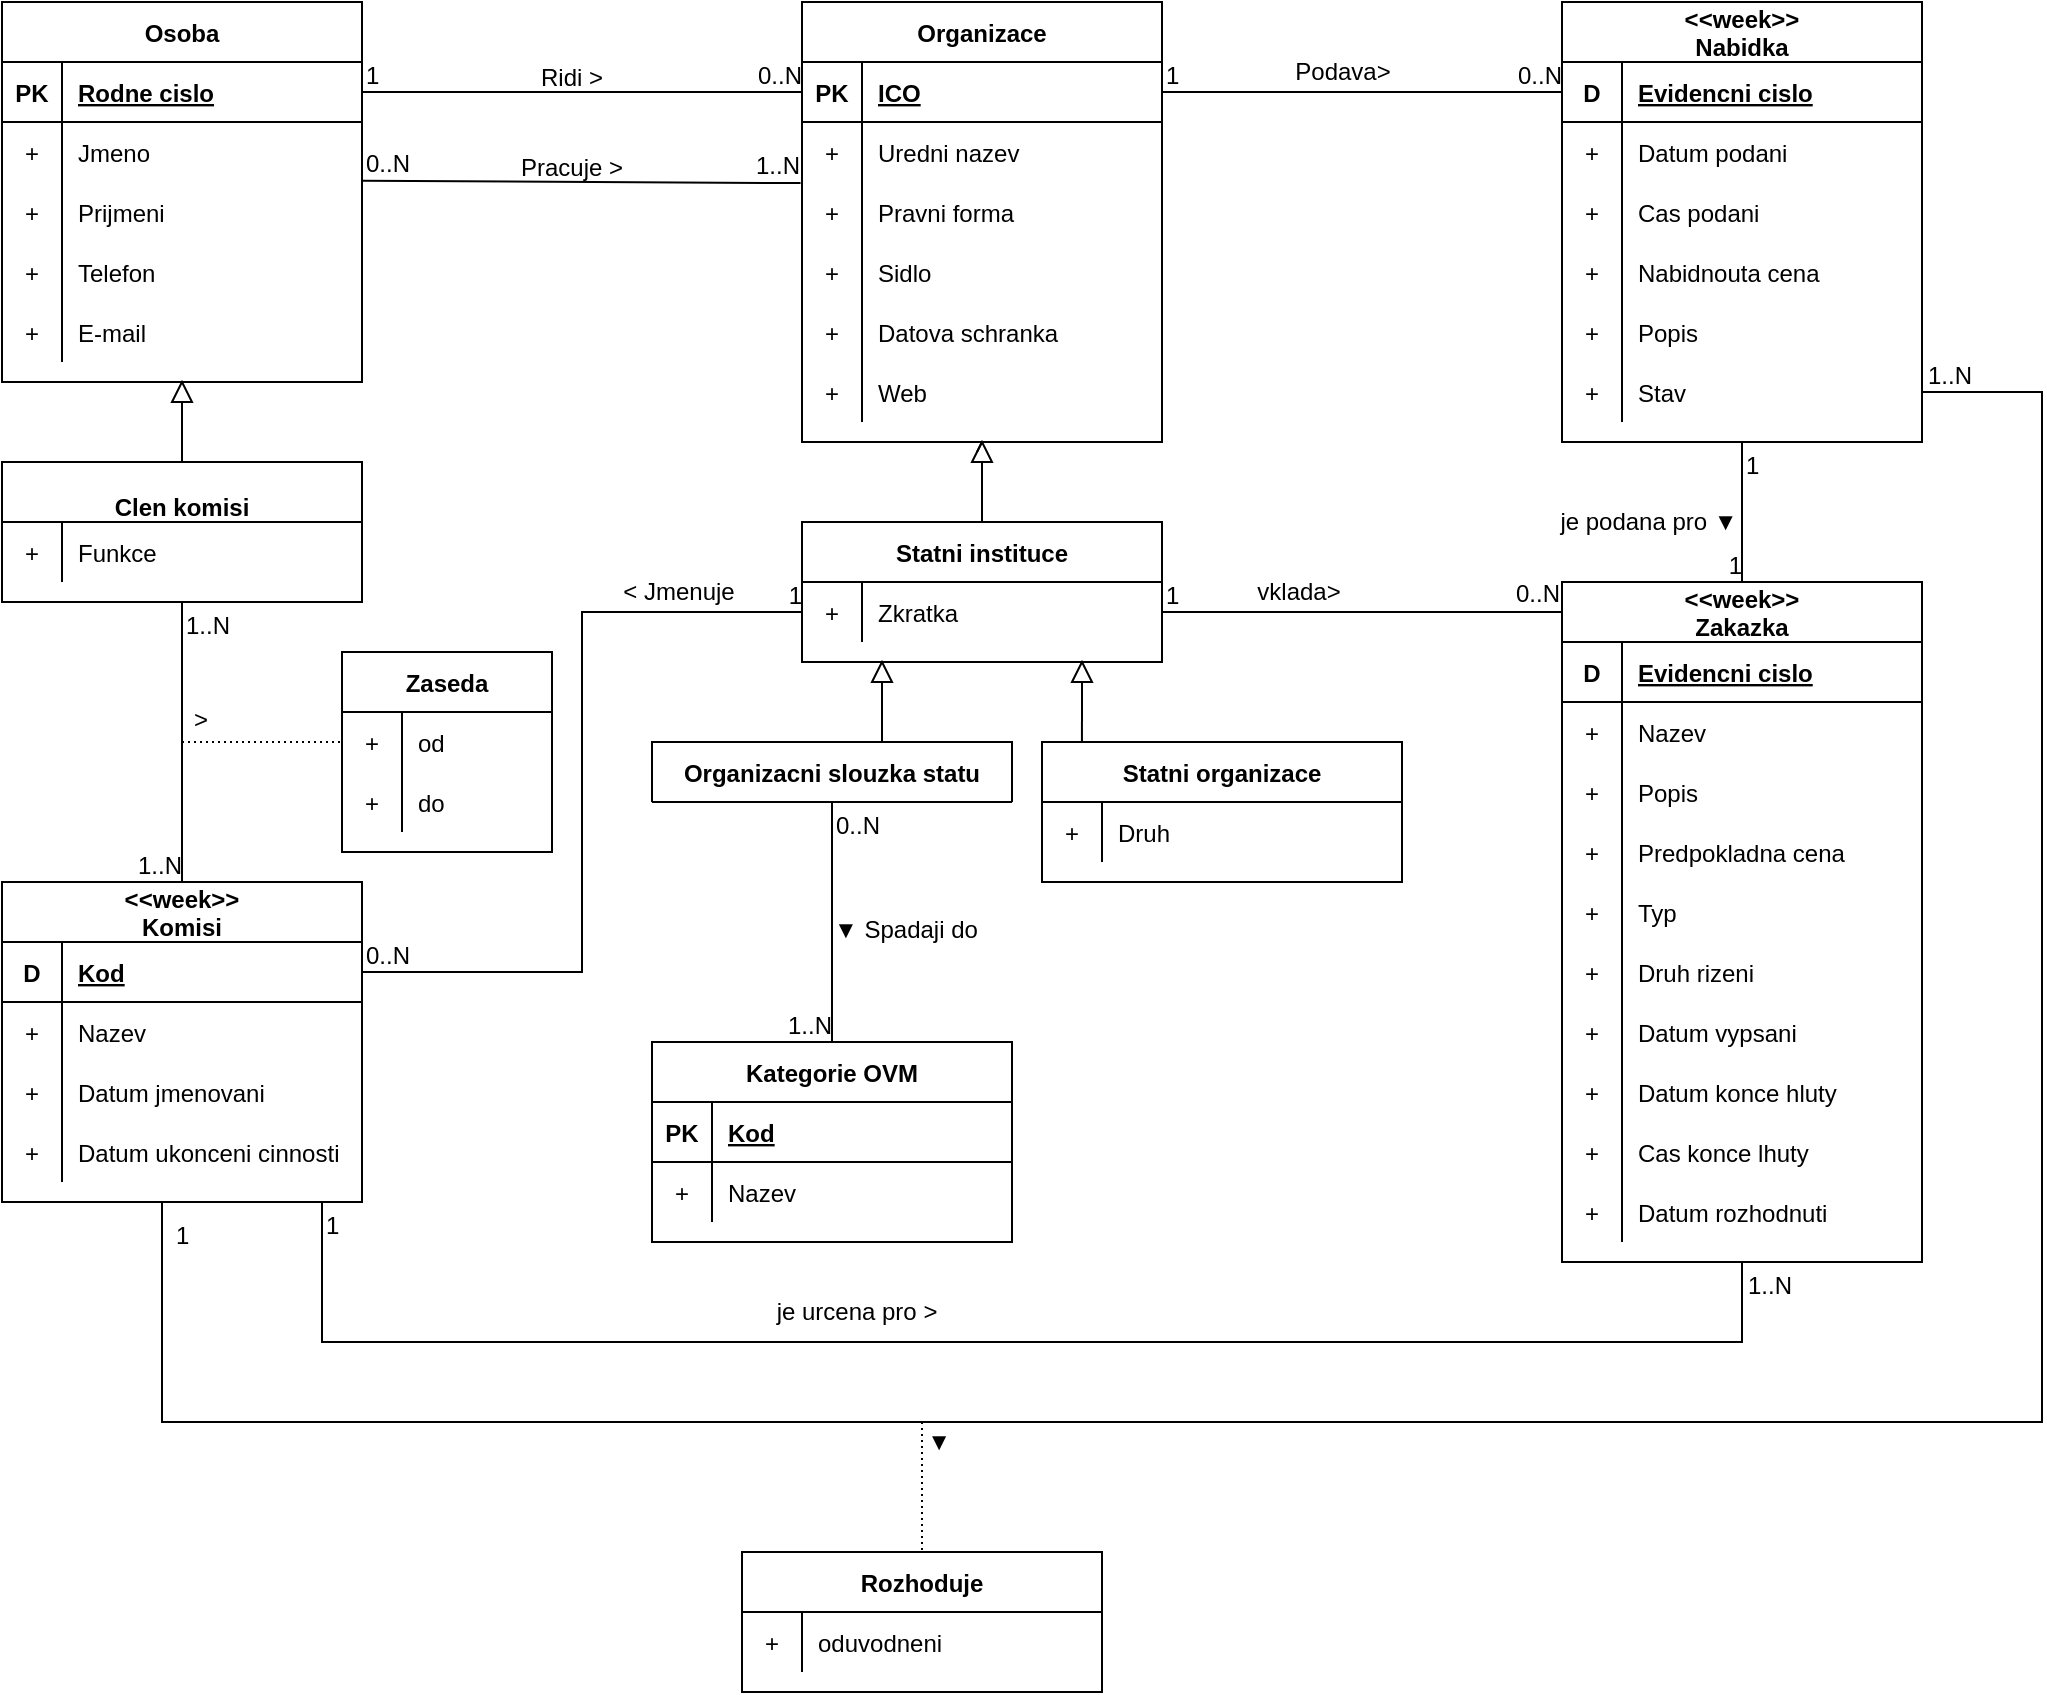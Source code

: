 <mxfile version="20.5.1" type="github">
  <diagram id="R2lEEEUBdFMjLlhIrx00" name="Page-1">
    <mxGraphModel dx="2775" dy="1141" grid="1" gridSize="5" guides="1" tooltips="1" connect="1" arrows="1" fold="1" page="1" pageScale="1" pageWidth="850" pageHeight="1100" math="0" shadow="0" extFonts="Permanent Marker^https://fonts.googleapis.com/css?family=Permanent+Marker">
      <root>
        <mxCell id="0" />
        <mxCell id="1" parent="0" />
        <mxCell id="SdNBDiDPCRayU0WkWFOt-101" value="Osoba" style="shape=table;startSize=30;container=1;collapsible=1;childLayout=tableLayout;fixedRows=1;rowLines=0;fontStyle=1;align=center;resizeLast=1;" parent="1" vertex="1">
          <mxGeometry x="-785" y="55" width="180" height="190" as="geometry">
            <mxRectangle x="-840" y="10" width="75" height="30" as="alternateBounds" />
          </mxGeometry>
        </mxCell>
        <mxCell id="SdNBDiDPCRayU0WkWFOt-102" value="" style="shape=tableRow;horizontal=0;startSize=0;swimlaneHead=0;swimlaneBody=0;fillColor=none;collapsible=0;dropTarget=0;points=[[0,0.5],[1,0.5]];portConstraint=eastwest;top=0;left=0;right=0;bottom=1;" parent="SdNBDiDPCRayU0WkWFOt-101" vertex="1">
          <mxGeometry y="30" width="180" height="30" as="geometry" />
        </mxCell>
        <mxCell id="SdNBDiDPCRayU0WkWFOt-103" value="PK" style="shape=partialRectangle;connectable=0;fillColor=none;top=0;left=0;bottom=0;right=0;fontStyle=1;overflow=hidden;" parent="SdNBDiDPCRayU0WkWFOt-102" vertex="1">
          <mxGeometry width="30" height="30" as="geometry">
            <mxRectangle width="30" height="30" as="alternateBounds" />
          </mxGeometry>
        </mxCell>
        <mxCell id="SdNBDiDPCRayU0WkWFOt-104" value="Rodne cislo" style="shape=partialRectangle;connectable=0;fillColor=none;top=0;left=0;bottom=0;right=0;align=left;spacingLeft=6;fontStyle=5;overflow=hidden;" parent="SdNBDiDPCRayU0WkWFOt-102" vertex="1">
          <mxGeometry x="30" width="150" height="30" as="geometry">
            <mxRectangle width="150" height="30" as="alternateBounds" />
          </mxGeometry>
        </mxCell>
        <mxCell id="SdNBDiDPCRayU0WkWFOt-105" value="" style="shape=tableRow;horizontal=0;startSize=0;swimlaneHead=0;swimlaneBody=0;fillColor=none;collapsible=0;dropTarget=0;points=[[0,0.5],[1,0.5]];portConstraint=eastwest;top=0;left=0;right=0;bottom=0;" parent="SdNBDiDPCRayU0WkWFOt-101" vertex="1">
          <mxGeometry y="60" width="180" height="30" as="geometry" />
        </mxCell>
        <mxCell id="SdNBDiDPCRayU0WkWFOt-106" value="+" style="shape=partialRectangle;connectable=0;fillColor=none;top=0;left=0;bottom=0;right=0;editable=1;overflow=hidden;" parent="SdNBDiDPCRayU0WkWFOt-105" vertex="1">
          <mxGeometry width="30" height="30" as="geometry">
            <mxRectangle width="30" height="30" as="alternateBounds" />
          </mxGeometry>
        </mxCell>
        <mxCell id="SdNBDiDPCRayU0WkWFOt-107" value="Jmeno" style="shape=partialRectangle;connectable=0;fillColor=none;top=0;left=0;bottom=0;right=0;align=left;spacingLeft=6;overflow=hidden;" parent="SdNBDiDPCRayU0WkWFOt-105" vertex="1">
          <mxGeometry x="30" width="150" height="30" as="geometry">
            <mxRectangle width="150" height="30" as="alternateBounds" />
          </mxGeometry>
        </mxCell>
        <mxCell id="SdNBDiDPCRayU0WkWFOt-108" value="" style="shape=tableRow;horizontal=0;startSize=0;swimlaneHead=0;swimlaneBody=0;fillColor=none;collapsible=0;dropTarget=0;points=[[0,0.5],[1,0.5]];portConstraint=eastwest;top=0;left=0;right=0;bottom=0;" parent="SdNBDiDPCRayU0WkWFOt-101" vertex="1">
          <mxGeometry y="90" width="180" height="30" as="geometry" />
        </mxCell>
        <mxCell id="SdNBDiDPCRayU0WkWFOt-109" value="+" style="shape=partialRectangle;connectable=0;fillColor=none;top=0;left=0;bottom=0;right=0;editable=1;overflow=hidden;" parent="SdNBDiDPCRayU0WkWFOt-108" vertex="1">
          <mxGeometry width="30" height="30" as="geometry">
            <mxRectangle width="30" height="30" as="alternateBounds" />
          </mxGeometry>
        </mxCell>
        <mxCell id="SdNBDiDPCRayU0WkWFOt-110" value="Prijmeni" style="shape=partialRectangle;connectable=0;fillColor=none;top=0;left=0;bottom=0;right=0;align=left;spacingLeft=6;overflow=hidden;" parent="SdNBDiDPCRayU0WkWFOt-108" vertex="1">
          <mxGeometry x="30" width="150" height="30" as="geometry">
            <mxRectangle width="150" height="30" as="alternateBounds" />
          </mxGeometry>
        </mxCell>
        <mxCell id="SdNBDiDPCRayU0WkWFOt-111" value="" style="shape=tableRow;horizontal=0;startSize=0;swimlaneHead=0;swimlaneBody=0;fillColor=none;collapsible=0;dropTarget=0;points=[[0,0.5],[1,0.5]];portConstraint=eastwest;top=0;left=0;right=0;bottom=0;" parent="SdNBDiDPCRayU0WkWFOt-101" vertex="1">
          <mxGeometry y="120" width="180" height="30" as="geometry" />
        </mxCell>
        <mxCell id="SdNBDiDPCRayU0WkWFOt-112" value="+" style="shape=partialRectangle;connectable=0;fillColor=none;top=0;left=0;bottom=0;right=0;editable=1;overflow=hidden;" parent="SdNBDiDPCRayU0WkWFOt-111" vertex="1">
          <mxGeometry width="30" height="30" as="geometry">
            <mxRectangle width="30" height="30" as="alternateBounds" />
          </mxGeometry>
        </mxCell>
        <mxCell id="SdNBDiDPCRayU0WkWFOt-113" value="Telefon" style="shape=partialRectangle;connectable=0;fillColor=none;top=0;left=0;bottom=0;right=0;align=left;spacingLeft=6;overflow=hidden;" parent="SdNBDiDPCRayU0WkWFOt-111" vertex="1">
          <mxGeometry x="30" width="150" height="30" as="geometry">
            <mxRectangle width="150" height="30" as="alternateBounds" />
          </mxGeometry>
        </mxCell>
        <mxCell id="SdNBDiDPCRayU0WkWFOt-114" style="shape=tableRow;horizontal=0;startSize=0;swimlaneHead=0;swimlaneBody=0;fillColor=none;collapsible=0;dropTarget=0;points=[[0,0.5],[1,0.5]];portConstraint=eastwest;top=0;left=0;right=0;bottom=0;" parent="SdNBDiDPCRayU0WkWFOt-101" vertex="1">
          <mxGeometry y="150" width="180" height="30" as="geometry" />
        </mxCell>
        <mxCell id="SdNBDiDPCRayU0WkWFOt-115" value="+" style="shape=partialRectangle;connectable=0;fillColor=none;top=0;left=0;bottom=0;right=0;editable=1;overflow=hidden;" parent="SdNBDiDPCRayU0WkWFOt-114" vertex="1">
          <mxGeometry width="30" height="30" as="geometry">
            <mxRectangle width="30" height="30" as="alternateBounds" />
          </mxGeometry>
        </mxCell>
        <mxCell id="SdNBDiDPCRayU0WkWFOt-116" value="E-mail" style="shape=partialRectangle;connectable=0;fillColor=none;top=0;left=0;bottom=0;right=0;align=left;spacingLeft=6;overflow=hidden;" parent="SdNBDiDPCRayU0WkWFOt-114" vertex="1">
          <mxGeometry x="30" width="150" height="30" as="geometry">
            <mxRectangle width="150" height="30" as="alternateBounds" />
          </mxGeometry>
        </mxCell>
        <mxCell id="SdNBDiDPCRayU0WkWFOt-117" value="Organizace" style="shape=table;startSize=30;container=1;collapsible=1;childLayout=tableLayout;fixedRows=1;rowLines=0;fontStyle=1;align=center;resizeLast=1;" parent="1" vertex="1">
          <mxGeometry x="-385" y="55" width="180" height="220" as="geometry" />
        </mxCell>
        <mxCell id="SdNBDiDPCRayU0WkWFOt-118" value="" style="shape=tableRow;horizontal=0;startSize=0;swimlaneHead=0;swimlaneBody=0;fillColor=none;collapsible=0;dropTarget=0;points=[[0,0.5],[1,0.5]];portConstraint=eastwest;top=0;left=0;right=0;bottom=1;" parent="SdNBDiDPCRayU0WkWFOt-117" vertex="1">
          <mxGeometry y="30" width="180" height="30" as="geometry" />
        </mxCell>
        <mxCell id="SdNBDiDPCRayU0WkWFOt-119" value="PK" style="shape=partialRectangle;connectable=0;fillColor=none;top=0;left=0;bottom=0;right=0;fontStyle=1;overflow=hidden;" parent="SdNBDiDPCRayU0WkWFOt-118" vertex="1">
          <mxGeometry width="30" height="30" as="geometry">
            <mxRectangle width="30" height="30" as="alternateBounds" />
          </mxGeometry>
        </mxCell>
        <mxCell id="SdNBDiDPCRayU0WkWFOt-120" value="ICO" style="shape=partialRectangle;connectable=0;fillColor=none;top=0;left=0;bottom=0;right=0;align=left;spacingLeft=6;fontStyle=5;overflow=hidden;" parent="SdNBDiDPCRayU0WkWFOt-118" vertex="1">
          <mxGeometry x="30" width="150" height="30" as="geometry">
            <mxRectangle width="150" height="30" as="alternateBounds" />
          </mxGeometry>
        </mxCell>
        <mxCell id="SdNBDiDPCRayU0WkWFOt-121" value="" style="shape=tableRow;horizontal=0;startSize=0;swimlaneHead=0;swimlaneBody=0;fillColor=none;collapsible=0;dropTarget=0;points=[[0,0.5],[1,0.5]];portConstraint=eastwest;top=0;left=0;right=0;bottom=0;" parent="SdNBDiDPCRayU0WkWFOt-117" vertex="1">
          <mxGeometry y="60" width="180" height="30" as="geometry" />
        </mxCell>
        <mxCell id="SdNBDiDPCRayU0WkWFOt-122" value="+" style="shape=partialRectangle;connectable=0;fillColor=none;top=0;left=0;bottom=0;right=0;editable=1;overflow=hidden;" parent="SdNBDiDPCRayU0WkWFOt-121" vertex="1">
          <mxGeometry width="30" height="30" as="geometry">
            <mxRectangle width="30" height="30" as="alternateBounds" />
          </mxGeometry>
        </mxCell>
        <mxCell id="SdNBDiDPCRayU0WkWFOt-123" value="Uredni nazev" style="shape=partialRectangle;connectable=0;fillColor=none;top=0;left=0;bottom=0;right=0;align=left;spacingLeft=6;overflow=hidden;" parent="SdNBDiDPCRayU0WkWFOt-121" vertex="1">
          <mxGeometry x="30" width="150" height="30" as="geometry">
            <mxRectangle width="150" height="30" as="alternateBounds" />
          </mxGeometry>
        </mxCell>
        <mxCell id="SdNBDiDPCRayU0WkWFOt-124" value="" style="shape=tableRow;horizontal=0;startSize=0;swimlaneHead=0;swimlaneBody=0;fillColor=none;collapsible=0;dropTarget=0;points=[[0,0.5],[1,0.5]];portConstraint=eastwest;top=0;left=0;right=0;bottom=0;" parent="SdNBDiDPCRayU0WkWFOt-117" vertex="1">
          <mxGeometry y="90" width="180" height="30" as="geometry" />
        </mxCell>
        <mxCell id="SdNBDiDPCRayU0WkWFOt-125" value="+" style="shape=partialRectangle;connectable=0;fillColor=none;top=0;left=0;bottom=0;right=0;editable=1;overflow=hidden;" parent="SdNBDiDPCRayU0WkWFOt-124" vertex="1">
          <mxGeometry width="30" height="30" as="geometry">
            <mxRectangle width="30" height="30" as="alternateBounds" />
          </mxGeometry>
        </mxCell>
        <mxCell id="SdNBDiDPCRayU0WkWFOt-126" value="Pravni forma" style="shape=partialRectangle;connectable=0;fillColor=none;top=0;left=0;bottom=0;right=0;align=left;spacingLeft=6;overflow=hidden;" parent="SdNBDiDPCRayU0WkWFOt-124" vertex="1">
          <mxGeometry x="30" width="150" height="30" as="geometry">
            <mxRectangle width="150" height="30" as="alternateBounds" />
          </mxGeometry>
        </mxCell>
        <mxCell id="SdNBDiDPCRayU0WkWFOt-127" value="" style="shape=tableRow;horizontal=0;startSize=0;swimlaneHead=0;swimlaneBody=0;fillColor=none;collapsible=0;dropTarget=0;points=[[0,0.5],[1,0.5]];portConstraint=eastwest;top=0;left=0;right=0;bottom=0;" parent="SdNBDiDPCRayU0WkWFOt-117" vertex="1">
          <mxGeometry y="120" width="180" height="30" as="geometry" />
        </mxCell>
        <mxCell id="SdNBDiDPCRayU0WkWFOt-128" value="+" style="shape=partialRectangle;connectable=0;fillColor=none;top=0;left=0;bottom=0;right=0;editable=1;overflow=hidden;" parent="SdNBDiDPCRayU0WkWFOt-127" vertex="1">
          <mxGeometry width="30" height="30" as="geometry">
            <mxRectangle width="30" height="30" as="alternateBounds" />
          </mxGeometry>
        </mxCell>
        <mxCell id="SdNBDiDPCRayU0WkWFOt-129" value="Sidlo" style="shape=partialRectangle;connectable=0;fillColor=none;top=0;left=0;bottom=0;right=0;align=left;spacingLeft=6;overflow=hidden;" parent="SdNBDiDPCRayU0WkWFOt-127" vertex="1">
          <mxGeometry x="30" width="150" height="30" as="geometry">
            <mxRectangle width="150" height="30" as="alternateBounds" />
          </mxGeometry>
        </mxCell>
        <mxCell id="SdNBDiDPCRayU0WkWFOt-130" style="shape=tableRow;horizontal=0;startSize=0;swimlaneHead=0;swimlaneBody=0;fillColor=none;collapsible=0;dropTarget=0;points=[[0,0.5],[1,0.5]];portConstraint=eastwest;top=0;left=0;right=0;bottom=0;" parent="SdNBDiDPCRayU0WkWFOt-117" vertex="1">
          <mxGeometry y="150" width="180" height="30" as="geometry" />
        </mxCell>
        <mxCell id="SdNBDiDPCRayU0WkWFOt-131" value="+" style="shape=partialRectangle;connectable=0;fillColor=none;top=0;left=0;bottom=0;right=0;editable=1;overflow=hidden;" parent="SdNBDiDPCRayU0WkWFOt-130" vertex="1">
          <mxGeometry width="30" height="30" as="geometry">
            <mxRectangle width="30" height="30" as="alternateBounds" />
          </mxGeometry>
        </mxCell>
        <mxCell id="SdNBDiDPCRayU0WkWFOt-132" value="Datova schranka" style="shape=partialRectangle;connectable=0;fillColor=none;top=0;left=0;bottom=0;right=0;align=left;spacingLeft=6;overflow=hidden;" parent="SdNBDiDPCRayU0WkWFOt-130" vertex="1">
          <mxGeometry x="30" width="150" height="30" as="geometry">
            <mxRectangle width="150" height="30" as="alternateBounds" />
          </mxGeometry>
        </mxCell>
        <mxCell id="SdNBDiDPCRayU0WkWFOt-133" style="shape=tableRow;horizontal=0;startSize=0;swimlaneHead=0;swimlaneBody=0;fillColor=none;collapsible=0;dropTarget=0;points=[[0,0.5],[1,0.5]];portConstraint=eastwest;top=0;left=0;right=0;bottom=0;" parent="SdNBDiDPCRayU0WkWFOt-117" vertex="1">
          <mxGeometry y="180" width="180" height="30" as="geometry" />
        </mxCell>
        <mxCell id="SdNBDiDPCRayU0WkWFOt-134" value="+" style="shape=partialRectangle;connectable=0;fillColor=none;top=0;left=0;bottom=0;right=0;editable=1;overflow=hidden;" parent="SdNBDiDPCRayU0WkWFOt-133" vertex="1">
          <mxGeometry width="30" height="30" as="geometry">
            <mxRectangle width="30" height="30" as="alternateBounds" />
          </mxGeometry>
        </mxCell>
        <mxCell id="SdNBDiDPCRayU0WkWFOt-135" value="Web" style="shape=partialRectangle;connectable=0;fillColor=none;top=0;left=0;bottom=0;right=0;align=left;spacingLeft=6;overflow=hidden;" parent="SdNBDiDPCRayU0WkWFOt-133" vertex="1">
          <mxGeometry x="30" width="150" height="30" as="geometry">
            <mxRectangle width="150" height="30" as="alternateBounds" />
          </mxGeometry>
        </mxCell>
        <mxCell id="SdNBDiDPCRayU0WkWFOt-180" value="&lt;&lt;week&gt;&gt;&#xa;Komisi" style="shape=table;startSize=30;container=1;collapsible=1;childLayout=tableLayout;fixedRows=1;rowLines=0;fontStyle=1;align=center;resizeLast=1;" parent="1" vertex="1">
          <mxGeometry x="-785" y="495" width="180" height="160" as="geometry" />
        </mxCell>
        <mxCell id="SdNBDiDPCRayU0WkWFOt-181" value="" style="shape=tableRow;horizontal=0;startSize=0;swimlaneHead=0;swimlaneBody=0;fillColor=none;collapsible=0;dropTarget=0;points=[[0,0.5],[1,0.5]];portConstraint=eastwest;top=0;left=0;right=0;bottom=1;" parent="SdNBDiDPCRayU0WkWFOt-180" vertex="1">
          <mxGeometry y="30" width="180" height="30" as="geometry" />
        </mxCell>
        <mxCell id="SdNBDiDPCRayU0WkWFOt-182" value="D" style="shape=partialRectangle;connectable=0;fillColor=none;top=0;left=0;bottom=0;right=0;fontStyle=1;overflow=hidden;" parent="SdNBDiDPCRayU0WkWFOt-181" vertex="1">
          <mxGeometry width="30" height="30" as="geometry">
            <mxRectangle width="30" height="30" as="alternateBounds" />
          </mxGeometry>
        </mxCell>
        <mxCell id="SdNBDiDPCRayU0WkWFOt-183" value="Kod" style="shape=partialRectangle;connectable=0;fillColor=none;top=0;left=0;bottom=0;right=0;align=left;spacingLeft=6;fontStyle=5;overflow=hidden;" parent="SdNBDiDPCRayU0WkWFOt-181" vertex="1">
          <mxGeometry x="30" width="150" height="30" as="geometry">
            <mxRectangle width="150" height="30" as="alternateBounds" />
          </mxGeometry>
        </mxCell>
        <mxCell id="SdNBDiDPCRayU0WkWFOt-184" value="" style="shape=tableRow;horizontal=0;startSize=0;swimlaneHead=0;swimlaneBody=0;fillColor=none;collapsible=0;dropTarget=0;points=[[0,0.5],[1,0.5]];portConstraint=eastwest;top=0;left=0;right=0;bottom=0;" parent="SdNBDiDPCRayU0WkWFOt-180" vertex="1">
          <mxGeometry y="60" width="180" height="30" as="geometry" />
        </mxCell>
        <mxCell id="SdNBDiDPCRayU0WkWFOt-185" value="+" style="shape=partialRectangle;connectable=0;fillColor=none;top=0;left=0;bottom=0;right=0;editable=1;overflow=hidden;" parent="SdNBDiDPCRayU0WkWFOt-184" vertex="1">
          <mxGeometry width="30" height="30" as="geometry">
            <mxRectangle width="30" height="30" as="alternateBounds" />
          </mxGeometry>
        </mxCell>
        <mxCell id="SdNBDiDPCRayU0WkWFOt-186" value="Nazev" style="shape=partialRectangle;connectable=0;fillColor=none;top=0;left=0;bottom=0;right=0;align=left;spacingLeft=6;overflow=hidden;" parent="SdNBDiDPCRayU0WkWFOt-184" vertex="1">
          <mxGeometry x="30" width="150" height="30" as="geometry">
            <mxRectangle width="150" height="30" as="alternateBounds" />
          </mxGeometry>
        </mxCell>
        <mxCell id="SdNBDiDPCRayU0WkWFOt-187" value="" style="shape=tableRow;horizontal=0;startSize=0;swimlaneHead=0;swimlaneBody=0;fillColor=none;collapsible=0;dropTarget=0;points=[[0,0.5],[1,0.5]];portConstraint=eastwest;top=0;left=0;right=0;bottom=0;" parent="SdNBDiDPCRayU0WkWFOt-180" vertex="1">
          <mxGeometry y="90" width="180" height="30" as="geometry" />
        </mxCell>
        <mxCell id="SdNBDiDPCRayU0WkWFOt-188" value="+" style="shape=partialRectangle;connectable=0;fillColor=none;top=0;left=0;bottom=0;right=0;editable=1;overflow=hidden;" parent="SdNBDiDPCRayU0WkWFOt-187" vertex="1">
          <mxGeometry width="30" height="30" as="geometry">
            <mxRectangle width="30" height="30" as="alternateBounds" />
          </mxGeometry>
        </mxCell>
        <mxCell id="SdNBDiDPCRayU0WkWFOt-189" value="Datum jmenovani" style="shape=partialRectangle;connectable=0;fillColor=none;top=0;left=0;bottom=0;right=0;align=left;spacingLeft=6;overflow=hidden;" parent="SdNBDiDPCRayU0WkWFOt-187" vertex="1">
          <mxGeometry x="30" width="150" height="30" as="geometry">
            <mxRectangle width="150" height="30" as="alternateBounds" />
          </mxGeometry>
        </mxCell>
        <mxCell id="SdNBDiDPCRayU0WkWFOt-190" value="" style="shape=tableRow;horizontal=0;startSize=0;swimlaneHead=0;swimlaneBody=0;fillColor=none;collapsible=0;dropTarget=0;points=[[0,0.5],[1,0.5]];portConstraint=eastwest;top=0;left=0;right=0;bottom=0;" parent="SdNBDiDPCRayU0WkWFOt-180" vertex="1">
          <mxGeometry y="120" width="180" height="30" as="geometry" />
        </mxCell>
        <mxCell id="SdNBDiDPCRayU0WkWFOt-191" value="+" style="shape=partialRectangle;connectable=0;fillColor=none;top=0;left=0;bottom=0;right=0;editable=1;overflow=hidden;" parent="SdNBDiDPCRayU0WkWFOt-190" vertex="1">
          <mxGeometry width="30" height="30" as="geometry">
            <mxRectangle width="30" height="30" as="alternateBounds" />
          </mxGeometry>
        </mxCell>
        <mxCell id="SdNBDiDPCRayU0WkWFOt-192" value="Datum ukonceni cinnosti" style="shape=partialRectangle;connectable=0;fillColor=none;top=0;left=0;bottom=0;right=0;align=left;spacingLeft=6;overflow=hidden;" parent="SdNBDiDPCRayU0WkWFOt-190" vertex="1">
          <mxGeometry x="30" width="150" height="30" as="geometry">
            <mxRectangle width="150" height="30" as="alternateBounds" />
          </mxGeometry>
        </mxCell>
        <mxCell id="SdNBDiDPCRayU0WkWFOt-214" value="&#xa;Clen komisi" style="shape=table;startSize=30;container=1;collapsible=1;childLayout=tableLayout;fixedRows=1;rowLines=0;fontStyle=1;align=center;resizeLast=1;" parent="1" vertex="1">
          <mxGeometry x="-785" y="285" width="180" height="70" as="geometry" />
        </mxCell>
        <mxCell id="SdNBDiDPCRayU0WkWFOt-224" value="" style="shape=tableRow;horizontal=0;startSize=0;swimlaneHead=0;swimlaneBody=0;fillColor=none;collapsible=0;dropTarget=0;points=[[0,0.5],[1,0.5]];portConstraint=eastwest;top=0;left=0;right=0;bottom=0;" parent="SdNBDiDPCRayU0WkWFOt-214" vertex="1">
          <mxGeometry y="30" width="180" height="30" as="geometry" />
        </mxCell>
        <mxCell id="SdNBDiDPCRayU0WkWFOt-225" value="+" style="shape=partialRectangle;connectable=0;fillColor=none;top=0;left=0;bottom=0;right=0;editable=1;overflow=hidden;" parent="SdNBDiDPCRayU0WkWFOt-224" vertex="1">
          <mxGeometry width="30" height="30" as="geometry">
            <mxRectangle width="30" height="30" as="alternateBounds" />
          </mxGeometry>
        </mxCell>
        <mxCell id="SdNBDiDPCRayU0WkWFOt-226" value="Funkce" style="shape=partialRectangle;connectable=0;fillColor=none;top=0;left=0;bottom=0;right=0;align=left;spacingLeft=6;overflow=hidden;" parent="SdNBDiDPCRayU0WkWFOt-224" vertex="1">
          <mxGeometry x="30" width="150" height="30" as="geometry">
            <mxRectangle width="150" height="30" as="alternateBounds" />
          </mxGeometry>
        </mxCell>
        <mxCell id="SdNBDiDPCRayU0WkWFOt-237" value="" style="group" parent="1" vertex="1" connectable="0">
          <mxGeometry x="-530" y="85" width="60" height="15" as="geometry" />
        </mxCell>
        <mxCell id="SdNBDiDPCRayU0WkWFOt-227" value="" style="endArrow=none;html=1;rounded=0;exitX=1;exitY=0.5;exitDx=0;exitDy=0;entryX=0;entryY=0.5;entryDx=0;entryDy=0;" parent="SdNBDiDPCRayU0WkWFOt-237" source="SdNBDiDPCRayU0WkWFOt-102" target="SdNBDiDPCRayU0WkWFOt-118" edge="1">
          <mxGeometry relative="1" as="geometry">
            <mxPoint x="-35" y="55" as="sourcePoint" />
            <mxPoint x="125" y="55" as="targetPoint" />
          </mxGeometry>
        </mxCell>
        <mxCell id="SdNBDiDPCRayU0WkWFOt-228" value="1" style="resizable=0;html=1;align=left;verticalAlign=bottom;" parent="SdNBDiDPCRayU0WkWFOt-227" connectable="0" vertex="1">
          <mxGeometry x="-1" relative="1" as="geometry" />
        </mxCell>
        <mxCell id="SdNBDiDPCRayU0WkWFOt-229" value="0..N" style="resizable=0;html=1;align=right;verticalAlign=bottom;" parent="SdNBDiDPCRayU0WkWFOt-227" connectable="0" vertex="1">
          <mxGeometry x="1" relative="1" as="geometry" />
        </mxCell>
        <mxCell id="SdNBDiDPCRayU0WkWFOt-230" value="Ridi &amp;gt;" style="text;html=1;strokeColor=none;fillColor=none;align=center;verticalAlign=middle;whiteSpace=wrap;rounded=0;" parent="SdNBDiDPCRayU0WkWFOt-237" vertex="1">
          <mxGeometry width="60" height="15" as="geometry" />
        </mxCell>
        <mxCell id="SdNBDiDPCRayU0WkWFOt-242" value="" style="group" parent="1" vertex="1" connectable="0">
          <mxGeometry x="-530" y="115" width="60" height="15" as="geometry" />
        </mxCell>
        <mxCell id="SdNBDiDPCRayU0WkWFOt-243" value="" style="group" parent="SdNBDiDPCRayU0WkWFOt-242" vertex="1" connectable="0">
          <mxGeometry x="-40" width="100" height="15" as="geometry" />
        </mxCell>
        <mxCell id="SdNBDiDPCRayU0WkWFOt-238" value="" style="endArrow=none;html=1;rounded=0;exitX=1.002;exitY=0.981;exitDx=0;exitDy=0;entryX=-0.004;entryY=1.018;entryDx=0;entryDy=0;exitPerimeter=0;entryPerimeter=0;" parent="SdNBDiDPCRayU0WkWFOt-243" source="SdNBDiDPCRayU0WkWFOt-105" target="SdNBDiDPCRayU0WkWFOt-121" edge="1">
          <mxGeometry relative="1" as="geometry">
            <mxPoint x="15" y="15" as="sourcePoint" />
            <mxPoint x="175" y="15" as="targetPoint" />
            <Array as="points" />
          </mxGeometry>
        </mxCell>
        <mxCell id="SdNBDiDPCRayU0WkWFOt-239" value="0..N" style="resizable=0;html=1;align=left;verticalAlign=bottom;" parent="SdNBDiDPCRayU0WkWFOt-238" connectable="0" vertex="1">
          <mxGeometry x="-1" relative="1" as="geometry" />
        </mxCell>
        <mxCell id="SdNBDiDPCRayU0WkWFOt-240" value="1..N" style="resizable=0;html=1;align=right;verticalAlign=bottom;" parent="SdNBDiDPCRayU0WkWFOt-238" connectable="0" vertex="1">
          <mxGeometry x="1" relative="1" as="geometry" />
        </mxCell>
        <mxCell id="SdNBDiDPCRayU0WkWFOt-241" value="Pracuje &amp;gt;" style="text;html=1;strokeColor=none;fillColor=none;align=center;verticalAlign=middle;whiteSpace=wrap;rounded=0;" parent="1" vertex="1">
          <mxGeometry x="-530" y="130" width="60" height="15" as="geometry" />
        </mxCell>
        <mxCell id="SdNBDiDPCRayU0WkWFOt-244" value="" style="endArrow=none;html=1;rounded=0;entryX=0.5;entryY=1;entryDx=0;entryDy=0;exitX=0.5;exitY=0;exitDx=0;exitDy=0;" parent="1" source="SdNBDiDPCRayU0WkWFOt-214" target="SdNBDiDPCRayU0WkWFOt-101" edge="1">
          <mxGeometry width="50" height="50" relative="1" as="geometry">
            <mxPoint x="-655" y="230" as="sourcePoint" />
            <mxPoint x="-605" y="180" as="targetPoint" />
          </mxGeometry>
        </mxCell>
        <mxCell id="SdNBDiDPCRayU0WkWFOt-245" value="" style="triangle;whiteSpace=wrap;html=1;direction=north;" parent="1" vertex="1">
          <mxGeometry x="-700" y="245" width="10" height="10" as="geometry" />
        </mxCell>
        <mxCell id="SdNBDiDPCRayU0WkWFOt-246" value="" style="endArrow=none;html=1;rounded=0;exitX=0.5;exitY=1;exitDx=0;exitDy=0;entryX=0.5;entryY=0;entryDx=0;entryDy=0;" parent="1" source="SdNBDiDPCRayU0WkWFOt-214" target="SdNBDiDPCRayU0WkWFOt-180" edge="1">
          <mxGeometry relative="1" as="geometry">
            <mxPoint x="-710" y="370" as="sourcePoint" />
            <mxPoint x="-550" y="370" as="targetPoint" />
          </mxGeometry>
        </mxCell>
        <mxCell id="SdNBDiDPCRayU0WkWFOt-247" value="1..N" style="resizable=0;html=1;align=left;verticalAlign=bottom;" parent="SdNBDiDPCRayU0WkWFOt-246" connectable="0" vertex="1">
          <mxGeometry x="-1" relative="1" as="geometry">
            <mxPoint y="20" as="offset" />
          </mxGeometry>
        </mxCell>
        <mxCell id="SdNBDiDPCRayU0WkWFOt-248" value="1..N" style="resizable=0;html=1;align=right;verticalAlign=bottom;" parent="SdNBDiDPCRayU0WkWFOt-246" connectable="0" vertex="1">
          <mxGeometry x="1" relative="1" as="geometry" />
        </mxCell>
        <mxCell id="SdNBDiDPCRayU0WkWFOt-250" value="" style="endArrow=none;html=1;rounded=0;dashed=1;dashPattern=1 2;entryX=0;entryY=0.5;entryDx=0;entryDy=0;" parent="1" target="SdNBDiDPCRayU0WkWFOt-256" edge="1">
          <mxGeometry relative="1" as="geometry">
            <mxPoint x="-695" y="425" as="sourcePoint" />
            <mxPoint x="-625" y="435" as="targetPoint" />
          </mxGeometry>
        </mxCell>
        <mxCell id="SdNBDiDPCRayU0WkWFOt-251" value="" style="resizable=0;html=1;align=right;verticalAlign=bottom;" parent="SdNBDiDPCRayU0WkWFOt-250" connectable="0" vertex="1">
          <mxGeometry x="1" relative="1" as="geometry" />
        </mxCell>
        <mxCell id="SdNBDiDPCRayU0WkWFOt-252" value="Zaseda" style="shape=table;startSize=30;container=1;collapsible=1;childLayout=tableLayout;fixedRows=1;rowLines=0;fontStyle=1;align=center;resizeLast=1;" parent="1" vertex="1">
          <mxGeometry x="-615" y="380" width="105" height="100" as="geometry" />
        </mxCell>
        <mxCell id="SdNBDiDPCRayU0WkWFOt-256" value="" style="shape=tableRow;horizontal=0;startSize=0;swimlaneHead=0;swimlaneBody=0;fillColor=none;collapsible=0;dropTarget=0;points=[[0,0.5],[1,0.5]];portConstraint=eastwest;top=0;left=0;right=0;bottom=0;" parent="SdNBDiDPCRayU0WkWFOt-252" vertex="1">
          <mxGeometry y="30" width="105" height="30" as="geometry" />
        </mxCell>
        <mxCell id="SdNBDiDPCRayU0WkWFOt-257" value="+" style="shape=partialRectangle;connectable=0;fillColor=none;top=0;left=0;bottom=0;right=0;editable=1;overflow=hidden;" parent="SdNBDiDPCRayU0WkWFOt-256" vertex="1">
          <mxGeometry width="30" height="30" as="geometry">
            <mxRectangle width="30" height="30" as="alternateBounds" />
          </mxGeometry>
        </mxCell>
        <mxCell id="SdNBDiDPCRayU0WkWFOt-258" value="od" style="shape=partialRectangle;connectable=0;fillColor=none;top=0;left=0;bottom=0;right=0;align=left;spacingLeft=6;overflow=hidden;" parent="SdNBDiDPCRayU0WkWFOt-256" vertex="1">
          <mxGeometry x="30" width="75" height="30" as="geometry">
            <mxRectangle width="75" height="30" as="alternateBounds" />
          </mxGeometry>
        </mxCell>
        <mxCell id="SdNBDiDPCRayU0WkWFOt-259" value="" style="shape=tableRow;horizontal=0;startSize=0;swimlaneHead=0;swimlaneBody=0;fillColor=none;collapsible=0;dropTarget=0;points=[[0,0.5],[1,0.5]];portConstraint=eastwest;top=0;left=0;right=0;bottom=0;" parent="SdNBDiDPCRayU0WkWFOt-252" vertex="1">
          <mxGeometry y="60" width="105" height="30" as="geometry" />
        </mxCell>
        <mxCell id="SdNBDiDPCRayU0WkWFOt-260" value="+" style="shape=partialRectangle;connectable=0;fillColor=none;top=0;left=0;bottom=0;right=0;editable=1;overflow=hidden;" parent="SdNBDiDPCRayU0WkWFOt-259" vertex="1">
          <mxGeometry width="30" height="30" as="geometry">
            <mxRectangle width="30" height="30" as="alternateBounds" />
          </mxGeometry>
        </mxCell>
        <mxCell id="SdNBDiDPCRayU0WkWFOt-261" value="do" style="shape=partialRectangle;connectable=0;fillColor=none;top=0;left=0;bottom=0;right=0;align=left;spacingLeft=6;overflow=hidden;" parent="SdNBDiDPCRayU0WkWFOt-259" vertex="1">
          <mxGeometry x="30" width="75" height="30" as="geometry">
            <mxRectangle width="75" height="30" as="alternateBounds" />
          </mxGeometry>
        </mxCell>
        <mxCell id="SdNBDiDPCRayU0WkWFOt-265" value="&gt;" style="text;strokeColor=none;fillColor=none;spacingLeft=4;spacingRight=4;overflow=hidden;rotatable=0;points=[[0,0.5],[1,0.5]];portConstraint=eastwest;fontSize=12;" parent="1" vertex="1">
          <mxGeometry x="-695" y="400" width="20" height="20" as="geometry" />
        </mxCell>
        <mxCell id="SdNBDiDPCRayU0WkWFOt-266" value="Statni instituce" style="shape=table;startSize=30;container=1;collapsible=1;childLayout=tableLayout;fixedRows=1;rowLines=0;fontStyle=1;align=center;resizeLast=1;" parent="1" vertex="1">
          <mxGeometry x="-385" y="315" width="180" height="70" as="geometry" />
        </mxCell>
        <mxCell id="SdNBDiDPCRayU0WkWFOt-270" value="" style="shape=tableRow;horizontal=0;startSize=0;swimlaneHead=0;swimlaneBody=0;fillColor=none;collapsible=0;dropTarget=0;points=[[0,0.5],[1,0.5]];portConstraint=eastwest;top=0;left=0;right=0;bottom=0;" parent="SdNBDiDPCRayU0WkWFOt-266" vertex="1">
          <mxGeometry y="30" width="180" height="30" as="geometry" />
        </mxCell>
        <mxCell id="SdNBDiDPCRayU0WkWFOt-271" value="+" style="shape=partialRectangle;connectable=0;fillColor=none;top=0;left=0;bottom=0;right=0;editable=1;overflow=hidden;" parent="SdNBDiDPCRayU0WkWFOt-270" vertex="1">
          <mxGeometry width="30" height="30" as="geometry">
            <mxRectangle width="30" height="30" as="alternateBounds" />
          </mxGeometry>
        </mxCell>
        <mxCell id="SdNBDiDPCRayU0WkWFOt-272" value="Zkratka" style="shape=partialRectangle;connectable=0;fillColor=none;top=0;left=0;bottom=0;right=0;align=left;spacingLeft=6;overflow=hidden;" parent="SdNBDiDPCRayU0WkWFOt-270" vertex="1">
          <mxGeometry x="30" width="150" height="30" as="geometry">
            <mxRectangle width="150" height="30" as="alternateBounds" />
          </mxGeometry>
        </mxCell>
        <mxCell id="SdNBDiDPCRayU0WkWFOt-287" value="" style="endArrow=none;html=1;rounded=0;exitX=0;exitY=0.5;exitDx=0;exitDy=0;entryX=0.5;entryY=0;entryDx=0;entryDy=0;startArrow=none;" parent="1" source="SdNBDiDPCRayU0WkWFOt-314" target="SdNBDiDPCRayU0WkWFOt-266" edge="1">
          <mxGeometry relative="1" as="geometry">
            <mxPoint x="-295" y="275" as="sourcePoint" />
            <mxPoint x="-295" y="305" as="targetPoint" />
          </mxGeometry>
        </mxCell>
        <mxCell id="SdNBDiDPCRayU0WkWFOt-301" value="Statni organizace" style="shape=table;startSize=30;container=1;collapsible=1;childLayout=tableLayout;fixedRows=1;rowLines=0;fontStyle=1;align=center;resizeLast=1;" parent="1" vertex="1">
          <mxGeometry x="-265" y="425" width="180" height="70" as="geometry" />
        </mxCell>
        <mxCell id="SdNBDiDPCRayU0WkWFOt-311" value="" style="shape=tableRow;horizontal=0;startSize=0;swimlaneHead=0;swimlaneBody=0;fillColor=none;collapsible=0;dropTarget=0;points=[[0,0.5],[1,0.5]];portConstraint=eastwest;top=0;left=0;right=0;bottom=0;" parent="SdNBDiDPCRayU0WkWFOt-301" vertex="1">
          <mxGeometry y="30" width="180" height="30" as="geometry" />
        </mxCell>
        <mxCell id="SdNBDiDPCRayU0WkWFOt-312" value="+" style="shape=partialRectangle;connectable=0;fillColor=none;top=0;left=0;bottom=0;right=0;editable=1;overflow=hidden;" parent="SdNBDiDPCRayU0WkWFOt-311" vertex="1">
          <mxGeometry width="30" height="30" as="geometry">
            <mxRectangle width="30" height="30" as="alternateBounds" />
          </mxGeometry>
        </mxCell>
        <mxCell id="SdNBDiDPCRayU0WkWFOt-313" value="Druh" style="shape=partialRectangle;connectable=0;fillColor=none;top=0;left=0;bottom=0;right=0;align=left;spacingLeft=6;overflow=hidden;" parent="SdNBDiDPCRayU0WkWFOt-311" vertex="1">
          <mxGeometry x="30" width="150" height="30" as="geometry">
            <mxRectangle width="150" height="30" as="alternateBounds" />
          </mxGeometry>
        </mxCell>
        <mxCell id="SdNBDiDPCRayU0WkWFOt-314" value="" style="triangle;whiteSpace=wrap;html=1;direction=north;" parent="1" vertex="1">
          <mxGeometry x="-300" y="275" width="10" height="10" as="geometry" />
        </mxCell>
        <mxCell id="SdNBDiDPCRayU0WkWFOt-318" value="" style="endArrow=none;html=1;rounded=0;exitX=0.5;exitY=1;exitDx=0;exitDy=0;entryX=0.5;entryY=0;entryDx=0;entryDy=0;" parent="1" source="SdNBDiDPCRayU0WkWFOt-117" target="SdNBDiDPCRayU0WkWFOt-314" edge="1">
          <mxGeometry relative="1" as="geometry">
            <mxPoint x="-295" y="275" as="sourcePoint" />
            <mxPoint x="-295" y="315" as="targetPoint" />
          </mxGeometry>
        </mxCell>
        <mxCell id="SdNBDiDPCRayU0WkWFOt-323" value="Organizacni slouzka statu" style="swimlane;fontStyle=1;childLayout=stackLayout;horizontal=1;startSize=30;horizontalStack=0;resizeParent=1;resizeParentMax=0;resizeLast=0;collapsible=1;marginBottom=0;" parent="1" vertex="1">
          <mxGeometry x="-460" y="425" width="180" height="30" as="geometry">
            <mxRectangle x="-540" y="365" width="55" height="30" as="alternateBounds" />
          </mxGeometry>
        </mxCell>
        <mxCell id="SdNBDiDPCRayU0WkWFOt-335" value="" style="triangle;whiteSpace=wrap;html=1;direction=north;" parent="1" vertex="1">
          <mxGeometry x="-350" y="385" width="10" height="10" as="geometry" />
        </mxCell>
        <mxCell id="SdNBDiDPCRayU0WkWFOt-336" value="" style="triangle;whiteSpace=wrap;html=1;direction=north;" parent="1" vertex="1">
          <mxGeometry x="-250" y="385" width="10" height="10" as="geometry" />
        </mxCell>
        <mxCell id="SdNBDiDPCRayU0WkWFOt-337" value="" style="endArrow=none;html=1;rounded=0;entryX=0;entryY=0.5;entryDx=0;entryDy=0;" parent="1" target="SdNBDiDPCRayU0WkWFOt-335" edge="1">
          <mxGeometry width="50" height="50" relative="1" as="geometry">
            <mxPoint x="-345" y="425" as="sourcePoint" />
            <mxPoint x="-425" y="480" as="targetPoint" />
          </mxGeometry>
        </mxCell>
        <mxCell id="SdNBDiDPCRayU0WkWFOt-338" value="" style="endArrow=none;html=1;rounded=0;entryX=0;entryY=0.5;entryDx=0;entryDy=0;exitX=0.111;exitY=-0.007;exitDx=0;exitDy=0;exitPerimeter=0;" parent="1" source="SdNBDiDPCRayU0WkWFOt-301" target="SdNBDiDPCRayU0WkWFOt-336" edge="1">
          <mxGeometry width="50" height="50" relative="1" as="geometry">
            <mxPoint x="-420" y="485" as="sourcePoint" />
            <mxPoint x="-370" y="435" as="targetPoint" />
          </mxGeometry>
        </mxCell>
        <mxCell id="SdNBDiDPCRayU0WkWFOt-339" value="Kategorie OVM" style="shape=table;startSize=30;container=1;collapsible=1;childLayout=tableLayout;fixedRows=1;rowLines=0;fontStyle=1;align=center;resizeLast=1;" parent="1" vertex="1">
          <mxGeometry x="-460" y="575" width="180" height="100" as="geometry" />
        </mxCell>
        <mxCell id="SdNBDiDPCRayU0WkWFOt-340" value="" style="shape=tableRow;horizontal=0;startSize=0;swimlaneHead=0;swimlaneBody=0;fillColor=none;collapsible=0;dropTarget=0;points=[[0,0.5],[1,0.5]];portConstraint=eastwest;top=0;left=0;right=0;bottom=1;" parent="SdNBDiDPCRayU0WkWFOt-339" vertex="1">
          <mxGeometry y="30" width="180" height="30" as="geometry" />
        </mxCell>
        <mxCell id="SdNBDiDPCRayU0WkWFOt-341" value="PK" style="shape=partialRectangle;connectable=0;fillColor=none;top=0;left=0;bottom=0;right=0;fontStyle=1;overflow=hidden;" parent="SdNBDiDPCRayU0WkWFOt-340" vertex="1">
          <mxGeometry width="30" height="30" as="geometry">
            <mxRectangle width="30" height="30" as="alternateBounds" />
          </mxGeometry>
        </mxCell>
        <mxCell id="SdNBDiDPCRayU0WkWFOt-342" value="Kod" style="shape=partialRectangle;connectable=0;fillColor=none;top=0;left=0;bottom=0;right=0;align=left;spacingLeft=6;fontStyle=5;overflow=hidden;" parent="SdNBDiDPCRayU0WkWFOt-340" vertex="1">
          <mxGeometry x="30" width="150" height="30" as="geometry">
            <mxRectangle width="150" height="30" as="alternateBounds" />
          </mxGeometry>
        </mxCell>
        <mxCell id="SdNBDiDPCRayU0WkWFOt-343" value="" style="shape=tableRow;horizontal=0;startSize=0;swimlaneHead=0;swimlaneBody=0;fillColor=none;collapsible=0;dropTarget=0;points=[[0,0.5],[1,0.5]];portConstraint=eastwest;top=0;left=0;right=0;bottom=0;" parent="SdNBDiDPCRayU0WkWFOt-339" vertex="1">
          <mxGeometry y="60" width="180" height="30" as="geometry" />
        </mxCell>
        <mxCell id="SdNBDiDPCRayU0WkWFOt-344" value="+" style="shape=partialRectangle;connectable=0;fillColor=none;top=0;left=0;bottom=0;right=0;editable=1;overflow=hidden;" parent="SdNBDiDPCRayU0WkWFOt-343" vertex="1">
          <mxGeometry width="30" height="30" as="geometry">
            <mxRectangle width="30" height="30" as="alternateBounds" />
          </mxGeometry>
        </mxCell>
        <mxCell id="SdNBDiDPCRayU0WkWFOt-345" value="Nazev" style="shape=partialRectangle;connectable=0;fillColor=none;top=0;left=0;bottom=0;right=0;align=left;spacingLeft=6;overflow=hidden;" parent="SdNBDiDPCRayU0WkWFOt-343" vertex="1">
          <mxGeometry x="30" width="150" height="30" as="geometry">
            <mxRectangle width="150" height="30" as="alternateBounds" />
          </mxGeometry>
        </mxCell>
        <mxCell id="SdNBDiDPCRayU0WkWFOt-355" value="" style="endArrow=none;html=1;rounded=0;exitX=0.5;exitY=1;exitDx=0;exitDy=0;entryX=0.5;entryY=0;entryDx=0;entryDy=0;" parent="1" source="SdNBDiDPCRayU0WkWFOt-323" target="SdNBDiDPCRayU0WkWFOt-339" edge="1">
          <mxGeometry relative="1" as="geometry">
            <mxPoint x="-460" y="450" as="sourcePoint" />
            <mxPoint x="-300" y="450" as="targetPoint" />
          </mxGeometry>
        </mxCell>
        <mxCell id="SdNBDiDPCRayU0WkWFOt-356" value="0..N" style="resizable=0;html=1;align=left;verticalAlign=bottom;" parent="SdNBDiDPCRayU0WkWFOt-355" connectable="0" vertex="1">
          <mxGeometry x="-1" relative="1" as="geometry">
            <mxPoint y="20" as="offset" />
          </mxGeometry>
        </mxCell>
        <mxCell id="SdNBDiDPCRayU0WkWFOt-357" value="1..N" style="resizable=0;html=1;align=right;verticalAlign=bottom;" parent="SdNBDiDPCRayU0WkWFOt-355" connectable="0" vertex="1">
          <mxGeometry x="1" relative="1" as="geometry" />
        </mxCell>
        <mxCell id="SdNBDiDPCRayU0WkWFOt-358" value="▼ Spadaji do " style="text;strokeColor=none;fillColor=none;spacingLeft=4;spacingRight=4;overflow=hidden;rotatable=0;points=[[0,0.5],[1,0.5]];portConstraint=eastwest;fontSize=12;" parent="1" vertex="1">
          <mxGeometry x="-375" y="505" width="85" height="30" as="geometry" />
        </mxCell>
        <mxCell id="SdNBDiDPCRayU0WkWFOt-359" value="&lt;&lt;week&gt;&gt;&#xa;Zakazka" style="shape=table;startSize=30;container=1;collapsible=1;childLayout=tableLayout;fixedRows=1;rowLines=0;fontStyle=1;align=center;resizeLast=1;" parent="1" vertex="1">
          <mxGeometry x="-5" y="345" width="180" height="340" as="geometry" />
        </mxCell>
        <mxCell id="SdNBDiDPCRayU0WkWFOt-360" value="" style="shape=tableRow;horizontal=0;startSize=0;swimlaneHead=0;swimlaneBody=0;fillColor=none;collapsible=0;dropTarget=0;points=[[0,0.5],[1,0.5]];portConstraint=eastwest;top=0;left=0;right=0;bottom=1;" parent="SdNBDiDPCRayU0WkWFOt-359" vertex="1">
          <mxGeometry y="30" width="180" height="30" as="geometry" />
        </mxCell>
        <mxCell id="SdNBDiDPCRayU0WkWFOt-361" value="D" style="shape=partialRectangle;connectable=0;fillColor=none;top=0;left=0;bottom=0;right=0;fontStyle=1;overflow=hidden;" parent="SdNBDiDPCRayU0WkWFOt-360" vertex="1">
          <mxGeometry width="30" height="30" as="geometry">
            <mxRectangle width="30" height="30" as="alternateBounds" />
          </mxGeometry>
        </mxCell>
        <mxCell id="SdNBDiDPCRayU0WkWFOt-362" value="Evidencni cislo" style="shape=partialRectangle;connectable=0;fillColor=none;top=0;left=0;bottom=0;right=0;align=left;spacingLeft=6;fontStyle=5;overflow=hidden;" parent="SdNBDiDPCRayU0WkWFOt-360" vertex="1">
          <mxGeometry x="30" width="150" height="30" as="geometry">
            <mxRectangle width="150" height="30" as="alternateBounds" />
          </mxGeometry>
        </mxCell>
        <mxCell id="SdNBDiDPCRayU0WkWFOt-363" value="" style="shape=tableRow;horizontal=0;startSize=0;swimlaneHead=0;swimlaneBody=0;fillColor=none;collapsible=0;dropTarget=0;points=[[0,0.5],[1,0.5]];portConstraint=eastwest;top=0;left=0;right=0;bottom=0;" parent="SdNBDiDPCRayU0WkWFOt-359" vertex="1">
          <mxGeometry y="60" width="180" height="30" as="geometry" />
        </mxCell>
        <mxCell id="SdNBDiDPCRayU0WkWFOt-364" value="+" style="shape=partialRectangle;connectable=0;fillColor=none;top=0;left=0;bottom=0;right=0;editable=1;overflow=hidden;" parent="SdNBDiDPCRayU0WkWFOt-363" vertex="1">
          <mxGeometry width="30" height="30" as="geometry">
            <mxRectangle width="30" height="30" as="alternateBounds" />
          </mxGeometry>
        </mxCell>
        <mxCell id="SdNBDiDPCRayU0WkWFOt-365" value="Nazev" style="shape=partialRectangle;connectable=0;fillColor=none;top=0;left=0;bottom=0;right=0;align=left;spacingLeft=6;overflow=hidden;" parent="SdNBDiDPCRayU0WkWFOt-363" vertex="1">
          <mxGeometry x="30" width="150" height="30" as="geometry">
            <mxRectangle width="150" height="30" as="alternateBounds" />
          </mxGeometry>
        </mxCell>
        <mxCell id="SdNBDiDPCRayU0WkWFOt-366" value="" style="shape=tableRow;horizontal=0;startSize=0;swimlaneHead=0;swimlaneBody=0;fillColor=none;collapsible=0;dropTarget=0;points=[[0,0.5],[1,0.5]];portConstraint=eastwest;top=0;left=0;right=0;bottom=0;" parent="SdNBDiDPCRayU0WkWFOt-359" vertex="1">
          <mxGeometry y="90" width="180" height="30" as="geometry" />
        </mxCell>
        <mxCell id="SdNBDiDPCRayU0WkWFOt-367" value="+" style="shape=partialRectangle;connectable=0;fillColor=none;top=0;left=0;bottom=0;right=0;editable=1;overflow=hidden;" parent="SdNBDiDPCRayU0WkWFOt-366" vertex="1">
          <mxGeometry width="30" height="30" as="geometry">
            <mxRectangle width="30" height="30" as="alternateBounds" />
          </mxGeometry>
        </mxCell>
        <mxCell id="SdNBDiDPCRayU0WkWFOt-368" value="Popis" style="shape=partialRectangle;connectable=0;fillColor=none;top=0;left=0;bottom=0;right=0;align=left;spacingLeft=6;overflow=hidden;" parent="SdNBDiDPCRayU0WkWFOt-366" vertex="1">
          <mxGeometry x="30" width="150" height="30" as="geometry">
            <mxRectangle width="150" height="30" as="alternateBounds" />
          </mxGeometry>
        </mxCell>
        <mxCell id="SdNBDiDPCRayU0WkWFOt-369" value="" style="shape=tableRow;horizontal=0;startSize=0;swimlaneHead=0;swimlaneBody=0;fillColor=none;collapsible=0;dropTarget=0;points=[[0,0.5],[1,0.5]];portConstraint=eastwest;top=0;left=0;right=0;bottom=0;" parent="SdNBDiDPCRayU0WkWFOt-359" vertex="1">
          <mxGeometry y="120" width="180" height="30" as="geometry" />
        </mxCell>
        <mxCell id="SdNBDiDPCRayU0WkWFOt-370" value="+" style="shape=partialRectangle;connectable=0;fillColor=none;top=0;left=0;bottom=0;right=0;editable=1;overflow=hidden;" parent="SdNBDiDPCRayU0WkWFOt-369" vertex="1">
          <mxGeometry width="30" height="30" as="geometry">
            <mxRectangle width="30" height="30" as="alternateBounds" />
          </mxGeometry>
        </mxCell>
        <mxCell id="SdNBDiDPCRayU0WkWFOt-371" value="Predpokladna cena" style="shape=partialRectangle;connectable=0;fillColor=none;top=0;left=0;bottom=0;right=0;align=left;spacingLeft=6;overflow=hidden;" parent="SdNBDiDPCRayU0WkWFOt-369" vertex="1">
          <mxGeometry x="30" width="150" height="30" as="geometry">
            <mxRectangle width="150" height="30" as="alternateBounds" />
          </mxGeometry>
        </mxCell>
        <mxCell id="SdNBDiDPCRayU0WkWFOt-372" style="shape=tableRow;horizontal=0;startSize=0;swimlaneHead=0;swimlaneBody=0;fillColor=none;collapsible=0;dropTarget=0;points=[[0,0.5],[1,0.5]];portConstraint=eastwest;top=0;left=0;right=0;bottom=0;" parent="SdNBDiDPCRayU0WkWFOt-359" vertex="1">
          <mxGeometry y="150" width="180" height="30" as="geometry" />
        </mxCell>
        <mxCell id="SdNBDiDPCRayU0WkWFOt-373" value="+" style="shape=partialRectangle;connectable=0;fillColor=none;top=0;left=0;bottom=0;right=0;editable=1;overflow=hidden;" parent="SdNBDiDPCRayU0WkWFOt-372" vertex="1">
          <mxGeometry width="30" height="30" as="geometry">
            <mxRectangle width="30" height="30" as="alternateBounds" />
          </mxGeometry>
        </mxCell>
        <mxCell id="SdNBDiDPCRayU0WkWFOt-374" value="Typ" style="shape=partialRectangle;connectable=0;fillColor=none;top=0;left=0;bottom=0;right=0;align=left;spacingLeft=6;overflow=hidden;" parent="SdNBDiDPCRayU0WkWFOt-372" vertex="1">
          <mxGeometry x="30" width="150" height="30" as="geometry">
            <mxRectangle width="150" height="30" as="alternateBounds" />
          </mxGeometry>
        </mxCell>
        <mxCell id="SdNBDiDPCRayU0WkWFOt-375" style="shape=tableRow;horizontal=0;startSize=0;swimlaneHead=0;swimlaneBody=0;fillColor=none;collapsible=0;dropTarget=0;points=[[0,0.5],[1,0.5]];portConstraint=eastwest;top=0;left=0;right=0;bottom=0;" parent="SdNBDiDPCRayU0WkWFOt-359" vertex="1">
          <mxGeometry y="180" width="180" height="30" as="geometry" />
        </mxCell>
        <mxCell id="SdNBDiDPCRayU0WkWFOt-376" value="+" style="shape=partialRectangle;connectable=0;fillColor=none;top=0;left=0;bottom=0;right=0;editable=1;overflow=hidden;" parent="SdNBDiDPCRayU0WkWFOt-375" vertex="1">
          <mxGeometry width="30" height="30" as="geometry">
            <mxRectangle width="30" height="30" as="alternateBounds" />
          </mxGeometry>
        </mxCell>
        <mxCell id="SdNBDiDPCRayU0WkWFOt-377" value="Druh rizeni" style="shape=partialRectangle;connectable=0;fillColor=none;top=0;left=0;bottom=0;right=0;align=left;spacingLeft=6;overflow=hidden;" parent="SdNBDiDPCRayU0WkWFOt-375" vertex="1">
          <mxGeometry x="30" width="150" height="30" as="geometry">
            <mxRectangle width="150" height="30" as="alternateBounds" />
          </mxGeometry>
        </mxCell>
        <mxCell id="SdNBDiDPCRayU0WkWFOt-378" style="shape=tableRow;horizontal=0;startSize=0;swimlaneHead=0;swimlaneBody=0;fillColor=none;collapsible=0;dropTarget=0;points=[[0,0.5],[1,0.5]];portConstraint=eastwest;top=0;left=0;right=0;bottom=0;" parent="SdNBDiDPCRayU0WkWFOt-359" vertex="1">
          <mxGeometry y="210" width="180" height="30" as="geometry" />
        </mxCell>
        <mxCell id="SdNBDiDPCRayU0WkWFOt-379" value="+" style="shape=partialRectangle;connectable=0;fillColor=none;top=0;left=0;bottom=0;right=0;editable=1;overflow=hidden;" parent="SdNBDiDPCRayU0WkWFOt-378" vertex="1">
          <mxGeometry width="30" height="30" as="geometry">
            <mxRectangle width="30" height="30" as="alternateBounds" />
          </mxGeometry>
        </mxCell>
        <mxCell id="SdNBDiDPCRayU0WkWFOt-380" value="Datum vypsani" style="shape=partialRectangle;connectable=0;fillColor=none;top=0;left=0;bottom=0;right=0;align=left;spacingLeft=6;overflow=hidden;" parent="SdNBDiDPCRayU0WkWFOt-378" vertex="1">
          <mxGeometry x="30" width="150" height="30" as="geometry">
            <mxRectangle width="150" height="30" as="alternateBounds" />
          </mxGeometry>
        </mxCell>
        <mxCell id="SdNBDiDPCRayU0WkWFOt-381" style="shape=tableRow;horizontal=0;startSize=0;swimlaneHead=0;swimlaneBody=0;fillColor=none;collapsible=0;dropTarget=0;points=[[0,0.5],[1,0.5]];portConstraint=eastwest;top=0;left=0;right=0;bottom=0;" parent="SdNBDiDPCRayU0WkWFOt-359" vertex="1">
          <mxGeometry y="240" width="180" height="30" as="geometry" />
        </mxCell>
        <mxCell id="SdNBDiDPCRayU0WkWFOt-382" value="+" style="shape=partialRectangle;connectable=0;fillColor=none;top=0;left=0;bottom=0;right=0;editable=1;overflow=hidden;" parent="SdNBDiDPCRayU0WkWFOt-381" vertex="1">
          <mxGeometry width="30" height="30" as="geometry">
            <mxRectangle width="30" height="30" as="alternateBounds" />
          </mxGeometry>
        </mxCell>
        <mxCell id="SdNBDiDPCRayU0WkWFOt-383" value="Datum konce hluty" style="shape=partialRectangle;connectable=0;fillColor=none;top=0;left=0;bottom=0;right=0;align=left;spacingLeft=6;overflow=hidden;" parent="SdNBDiDPCRayU0WkWFOt-381" vertex="1">
          <mxGeometry x="30" width="150" height="30" as="geometry">
            <mxRectangle width="150" height="30" as="alternateBounds" />
          </mxGeometry>
        </mxCell>
        <mxCell id="SdNBDiDPCRayU0WkWFOt-384" style="shape=tableRow;horizontal=0;startSize=0;swimlaneHead=0;swimlaneBody=0;fillColor=none;collapsible=0;dropTarget=0;points=[[0,0.5],[1,0.5]];portConstraint=eastwest;top=0;left=0;right=0;bottom=0;" parent="SdNBDiDPCRayU0WkWFOt-359" vertex="1">
          <mxGeometry y="270" width="180" height="30" as="geometry" />
        </mxCell>
        <mxCell id="SdNBDiDPCRayU0WkWFOt-385" value="+" style="shape=partialRectangle;connectable=0;fillColor=none;top=0;left=0;bottom=0;right=0;editable=1;overflow=hidden;" parent="SdNBDiDPCRayU0WkWFOt-384" vertex="1">
          <mxGeometry width="30" height="30" as="geometry">
            <mxRectangle width="30" height="30" as="alternateBounds" />
          </mxGeometry>
        </mxCell>
        <mxCell id="SdNBDiDPCRayU0WkWFOt-386" value="Cas konce lhuty" style="shape=partialRectangle;connectable=0;fillColor=none;top=0;left=0;bottom=0;right=0;align=left;spacingLeft=6;overflow=hidden;" parent="SdNBDiDPCRayU0WkWFOt-384" vertex="1">
          <mxGeometry x="30" width="150" height="30" as="geometry">
            <mxRectangle width="150" height="30" as="alternateBounds" />
          </mxGeometry>
        </mxCell>
        <mxCell id="SdNBDiDPCRayU0WkWFOt-393" style="shape=tableRow;horizontal=0;startSize=0;swimlaneHead=0;swimlaneBody=0;fillColor=none;collapsible=0;dropTarget=0;points=[[0,0.5],[1,0.5]];portConstraint=eastwest;top=0;left=0;right=0;bottom=0;" parent="SdNBDiDPCRayU0WkWFOt-359" vertex="1">
          <mxGeometry y="300" width="180" height="30" as="geometry" />
        </mxCell>
        <mxCell id="SdNBDiDPCRayU0WkWFOt-394" value="+" style="shape=partialRectangle;connectable=0;fillColor=none;top=0;left=0;bottom=0;right=0;editable=1;overflow=hidden;" parent="SdNBDiDPCRayU0WkWFOt-393" vertex="1">
          <mxGeometry width="30" height="30" as="geometry">
            <mxRectangle width="30" height="30" as="alternateBounds" />
          </mxGeometry>
        </mxCell>
        <mxCell id="SdNBDiDPCRayU0WkWFOt-395" value="Datum rozhodnuti" style="shape=partialRectangle;connectable=0;fillColor=none;top=0;left=0;bottom=0;right=0;align=left;spacingLeft=6;overflow=hidden;" parent="SdNBDiDPCRayU0WkWFOt-393" vertex="1">
          <mxGeometry x="30" width="150" height="30" as="geometry">
            <mxRectangle width="150" height="30" as="alternateBounds" />
          </mxGeometry>
        </mxCell>
        <mxCell id="SdNBDiDPCRayU0WkWFOt-396" value="" style="endArrow=none;html=1;rounded=0;entryX=0;entryY=0.5;entryDx=0;entryDy=0;exitX=1;exitY=0.5;exitDx=0;exitDy=0;" parent="1" source="SdNBDiDPCRayU0WkWFOt-181" target="SdNBDiDPCRayU0WkWFOt-270" edge="1">
          <mxGeometry relative="1" as="geometry">
            <mxPoint x="-425" y="280" as="sourcePoint" />
            <mxPoint x="-265" y="280" as="targetPoint" />
            <Array as="points">
              <mxPoint x="-495" y="540" />
              <mxPoint x="-495" y="360" />
            </Array>
          </mxGeometry>
        </mxCell>
        <mxCell id="SdNBDiDPCRayU0WkWFOt-397" value="0..N" style="resizable=0;html=1;align=left;verticalAlign=bottom;" parent="SdNBDiDPCRayU0WkWFOt-396" connectable="0" vertex="1">
          <mxGeometry x="-1" relative="1" as="geometry" />
        </mxCell>
        <mxCell id="SdNBDiDPCRayU0WkWFOt-398" value="1" style="resizable=0;html=1;align=right;verticalAlign=bottom;" parent="SdNBDiDPCRayU0WkWFOt-396" connectable="0" vertex="1">
          <mxGeometry x="1" relative="1" as="geometry" />
        </mxCell>
        <mxCell id="SdNBDiDPCRayU0WkWFOt-399" value="&amp;lt; Jmenuje" style="text;html=1;align=center;verticalAlign=middle;resizable=0;points=[];autosize=1;strokeColor=none;fillColor=none;" parent="1" vertex="1">
          <mxGeometry x="-485" y="335" width="75" height="30" as="geometry" />
        </mxCell>
        <mxCell id="SdNBDiDPCRayU0WkWFOt-400" value="" style="endArrow=none;html=1;rounded=0;entryX=0;entryY=0.044;entryDx=0;entryDy=0;entryPerimeter=0;" parent="1" target="SdNBDiDPCRayU0WkWFOt-359" edge="1">
          <mxGeometry relative="1" as="geometry">
            <mxPoint x="-205" y="360" as="sourcePoint" />
            <mxPoint x="-45" y="360" as="targetPoint" />
            <Array as="points">
              <mxPoint x="-65" y="360" />
            </Array>
          </mxGeometry>
        </mxCell>
        <mxCell id="SdNBDiDPCRayU0WkWFOt-401" value="1" style="resizable=0;html=1;align=left;verticalAlign=bottom;" parent="SdNBDiDPCRayU0WkWFOt-400" connectable="0" vertex="1">
          <mxGeometry x="-1" relative="1" as="geometry" />
        </mxCell>
        <mxCell id="SdNBDiDPCRayU0WkWFOt-402" value="0..N" style="resizable=0;html=1;align=right;verticalAlign=bottom;" parent="SdNBDiDPCRayU0WkWFOt-400" connectable="0" vertex="1">
          <mxGeometry x="1" relative="1" as="geometry" />
        </mxCell>
        <mxCell id="SdNBDiDPCRayU0WkWFOt-403" value="vklada&amp;gt;" style="text;html=1;align=center;verticalAlign=middle;resizable=0;points=[];autosize=1;strokeColor=none;fillColor=none;" parent="1" vertex="1">
          <mxGeometry x="-170" y="335" width="65" height="30" as="geometry" />
        </mxCell>
        <mxCell id="SdNBDiDPCRayU0WkWFOt-407" value="" style="endArrow=none;html=1;rounded=0;entryX=0.5;entryY=1;entryDx=0;entryDy=0;" parent="1" target="SdNBDiDPCRayU0WkWFOt-359" edge="1">
          <mxGeometry relative="1" as="geometry">
            <mxPoint x="-625" y="655" as="sourcePoint" />
            <mxPoint x="-545" y="725" as="targetPoint" />
            <Array as="points">
              <mxPoint x="-625" y="725" />
              <mxPoint x="85" y="725" />
            </Array>
          </mxGeometry>
        </mxCell>
        <mxCell id="SdNBDiDPCRayU0WkWFOt-408" value="1" style="resizable=0;html=1;align=left;verticalAlign=bottom;" parent="SdNBDiDPCRayU0WkWFOt-407" connectable="0" vertex="1">
          <mxGeometry x="-1" relative="1" as="geometry">
            <mxPoint y="20" as="offset" />
          </mxGeometry>
        </mxCell>
        <mxCell id="SdNBDiDPCRayU0WkWFOt-409" value="1..N" style="resizable=0;html=1;align=right;verticalAlign=bottom;" parent="SdNBDiDPCRayU0WkWFOt-407" connectable="0" vertex="1">
          <mxGeometry x="1" relative="1" as="geometry">
            <mxPoint x="25" y="20" as="offset" />
          </mxGeometry>
        </mxCell>
        <mxCell id="SdNBDiDPCRayU0WkWFOt-410" value="je urcena pro &amp;gt;" style="text;html=1;align=center;verticalAlign=middle;resizable=0;points=[];autosize=1;strokeColor=none;fillColor=none;" parent="1" vertex="1">
          <mxGeometry x="-408" y="695" width="100" height="30" as="geometry" />
        </mxCell>
        <mxCell id="SdNBDiDPCRayU0WkWFOt-411" value="&lt;&lt;week&gt;&gt;&#xa;Nabidka" style="shape=table;startSize=30;container=1;collapsible=1;childLayout=tableLayout;fixedRows=1;rowLines=0;fontStyle=1;align=center;resizeLast=1;" parent="1" vertex="1">
          <mxGeometry x="-5" y="55" width="180" height="220" as="geometry" />
        </mxCell>
        <mxCell id="SdNBDiDPCRayU0WkWFOt-412" value="" style="shape=tableRow;horizontal=0;startSize=0;swimlaneHead=0;swimlaneBody=0;fillColor=none;collapsible=0;dropTarget=0;points=[[0,0.5],[1,0.5]];portConstraint=eastwest;top=0;left=0;right=0;bottom=1;" parent="SdNBDiDPCRayU0WkWFOt-411" vertex="1">
          <mxGeometry y="30" width="180" height="30" as="geometry" />
        </mxCell>
        <mxCell id="SdNBDiDPCRayU0WkWFOt-413" value="D" style="shape=partialRectangle;connectable=0;fillColor=none;top=0;left=0;bottom=0;right=0;fontStyle=1;overflow=hidden;" parent="SdNBDiDPCRayU0WkWFOt-412" vertex="1">
          <mxGeometry width="30" height="30" as="geometry">
            <mxRectangle width="30" height="30" as="alternateBounds" />
          </mxGeometry>
        </mxCell>
        <mxCell id="SdNBDiDPCRayU0WkWFOt-414" value="Evidencni cislo" style="shape=partialRectangle;connectable=0;fillColor=none;top=0;left=0;bottom=0;right=0;align=left;spacingLeft=6;fontStyle=5;overflow=hidden;" parent="SdNBDiDPCRayU0WkWFOt-412" vertex="1">
          <mxGeometry x="30" width="150" height="30" as="geometry">
            <mxRectangle width="150" height="30" as="alternateBounds" />
          </mxGeometry>
        </mxCell>
        <mxCell id="SdNBDiDPCRayU0WkWFOt-415" value="" style="shape=tableRow;horizontal=0;startSize=0;swimlaneHead=0;swimlaneBody=0;fillColor=none;collapsible=0;dropTarget=0;points=[[0,0.5],[1,0.5]];portConstraint=eastwest;top=0;left=0;right=0;bottom=0;" parent="SdNBDiDPCRayU0WkWFOt-411" vertex="1">
          <mxGeometry y="60" width="180" height="30" as="geometry" />
        </mxCell>
        <mxCell id="SdNBDiDPCRayU0WkWFOt-416" value="+" style="shape=partialRectangle;connectable=0;fillColor=none;top=0;left=0;bottom=0;right=0;editable=1;overflow=hidden;" parent="SdNBDiDPCRayU0WkWFOt-415" vertex="1">
          <mxGeometry width="30" height="30" as="geometry">
            <mxRectangle width="30" height="30" as="alternateBounds" />
          </mxGeometry>
        </mxCell>
        <mxCell id="SdNBDiDPCRayU0WkWFOt-417" value="Datum podani" style="shape=partialRectangle;connectable=0;fillColor=none;top=0;left=0;bottom=0;right=0;align=left;spacingLeft=6;overflow=hidden;" parent="SdNBDiDPCRayU0WkWFOt-415" vertex="1">
          <mxGeometry x="30" width="150" height="30" as="geometry">
            <mxRectangle width="150" height="30" as="alternateBounds" />
          </mxGeometry>
        </mxCell>
        <mxCell id="SdNBDiDPCRayU0WkWFOt-418" value="" style="shape=tableRow;horizontal=0;startSize=0;swimlaneHead=0;swimlaneBody=0;fillColor=none;collapsible=0;dropTarget=0;points=[[0,0.5],[1,0.5]];portConstraint=eastwest;top=0;left=0;right=0;bottom=0;" parent="SdNBDiDPCRayU0WkWFOt-411" vertex="1">
          <mxGeometry y="90" width="180" height="30" as="geometry" />
        </mxCell>
        <mxCell id="SdNBDiDPCRayU0WkWFOt-419" value="+" style="shape=partialRectangle;connectable=0;fillColor=none;top=0;left=0;bottom=0;right=0;editable=1;overflow=hidden;" parent="SdNBDiDPCRayU0WkWFOt-418" vertex="1">
          <mxGeometry width="30" height="30" as="geometry">
            <mxRectangle width="30" height="30" as="alternateBounds" />
          </mxGeometry>
        </mxCell>
        <mxCell id="SdNBDiDPCRayU0WkWFOt-420" value="Cas podani" style="shape=partialRectangle;connectable=0;fillColor=none;top=0;left=0;bottom=0;right=0;align=left;spacingLeft=6;overflow=hidden;" parent="SdNBDiDPCRayU0WkWFOt-418" vertex="1">
          <mxGeometry x="30" width="150" height="30" as="geometry">
            <mxRectangle width="150" height="30" as="alternateBounds" />
          </mxGeometry>
        </mxCell>
        <mxCell id="SdNBDiDPCRayU0WkWFOt-421" value="" style="shape=tableRow;horizontal=0;startSize=0;swimlaneHead=0;swimlaneBody=0;fillColor=none;collapsible=0;dropTarget=0;points=[[0,0.5],[1,0.5]];portConstraint=eastwest;top=0;left=0;right=0;bottom=0;" parent="SdNBDiDPCRayU0WkWFOt-411" vertex="1">
          <mxGeometry y="120" width="180" height="30" as="geometry" />
        </mxCell>
        <mxCell id="SdNBDiDPCRayU0WkWFOt-422" value="+" style="shape=partialRectangle;connectable=0;fillColor=none;top=0;left=0;bottom=0;right=0;editable=1;overflow=hidden;" parent="SdNBDiDPCRayU0WkWFOt-421" vertex="1">
          <mxGeometry width="30" height="30" as="geometry">
            <mxRectangle width="30" height="30" as="alternateBounds" />
          </mxGeometry>
        </mxCell>
        <mxCell id="SdNBDiDPCRayU0WkWFOt-423" value="Nabidnouta cena" style="shape=partialRectangle;connectable=0;fillColor=none;top=0;left=0;bottom=0;right=0;align=left;spacingLeft=6;overflow=hidden;" parent="SdNBDiDPCRayU0WkWFOt-421" vertex="1">
          <mxGeometry x="30" width="150" height="30" as="geometry">
            <mxRectangle width="150" height="30" as="alternateBounds" />
          </mxGeometry>
        </mxCell>
        <mxCell id="SdNBDiDPCRayU0WkWFOt-424" style="shape=tableRow;horizontal=0;startSize=0;swimlaneHead=0;swimlaneBody=0;fillColor=none;collapsible=0;dropTarget=0;points=[[0,0.5],[1,0.5]];portConstraint=eastwest;top=0;left=0;right=0;bottom=0;" parent="SdNBDiDPCRayU0WkWFOt-411" vertex="1">
          <mxGeometry y="150" width="180" height="30" as="geometry" />
        </mxCell>
        <mxCell id="SdNBDiDPCRayU0WkWFOt-425" value="+" style="shape=partialRectangle;connectable=0;fillColor=none;top=0;left=0;bottom=0;right=0;editable=1;overflow=hidden;" parent="SdNBDiDPCRayU0WkWFOt-424" vertex="1">
          <mxGeometry width="30" height="30" as="geometry">
            <mxRectangle width="30" height="30" as="alternateBounds" />
          </mxGeometry>
        </mxCell>
        <mxCell id="SdNBDiDPCRayU0WkWFOt-426" value="Popis" style="shape=partialRectangle;connectable=0;fillColor=none;top=0;left=0;bottom=0;right=0;align=left;spacingLeft=6;overflow=hidden;" parent="SdNBDiDPCRayU0WkWFOt-424" vertex="1">
          <mxGeometry x="30" width="150" height="30" as="geometry">
            <mxRectangle width="150" height="30" as="alternateBounds" />
          </mxGeometry>
        </mxCell>
        <mxCell id="SdNBDiDPCRayU0WkWFOt-427" style="shape=tableRow;horizontal=0;startSize=0;swimlaneHead=0;swimlaneBody=0;fillColor=none;collapsible=0;dropTarget=0;points=[[0,0.5],[1,0.5]];portConstraint=eastwest;top=0;left=0;right=0;bottom=0;" parent="SdNBDiDPCRayU0WkWFOt-411" vertex="1">
          <mxGeometry y="180" width="180" height="30" as="geometry" />
        </mxCell>
        <mxCell id="SdNBDiDPCRayU0WkWFOt-428" value="+" style="shape=partialRectangle;connectable=0;fillColor=none;top=0;left=0;bottom=0;right=0;editable=1;overflow=hidden;" parent="SdNBDiDPCRayU0WkWFOt-427" vertex="1">
          <mxGeometry width="30" height="30" as="geometry">
            <mxRectangle width="30" height="30" as="alternateBounds" />
          </mxGeometry>
        </mxCell>
        <mxCell id="SdNBDiDPCRayU0WkWFOt-429" value="Stav" style="shape=partialRectangle;connectable=0;fillColor=none;top=0;left=0;bottom=0;right=0;align=left;spacingLeft=6;overflow=hidden;" parent="SdNBDiDPCRayU0WkWFOt-427" vertex="1">
          <mxGeometry x="30" width="150" height="30" as="geometry">
            <mxRectangle width="150" height="30" as="alternateBounds" />
          </mxGeometry>
        </mxCell>
        <mxCell id="SdNBDiDPCRayU0WkWFOt-430" value="" style="endArrow=none;html=1;rounded=0;exitX=1;exitY=0.5;exitDx=0;exitDy=0;entryX=0;entryY=0.5;entryDx=0;entryDy=0;" parent="1" source="SdNBDiDPCRayU0WkWFOt-118" target="SdNBDiDPCRayU0WkWFOt-412" edge="1">
          <mxGeometry relative="1" as="geometry">
            <mxPoint x="-185" y="100" as="sourcePoint" />
            <mxPoint x="-25" y="100" as="targetPoint" />
          </mxGeometry>
        </mxCell>
        <mxCell id="SdNBDiDPCRayU0WkWFOt-431" value="1" style="resizable=0;html=1;align=left;verticalAlign=bottom;" parent="SdNBDiDPCRayU0WkWFOt-430" connectable="0" vertex="1">
          <mxGeometry x="-1" relative="1" as="geometry" />
        </mxCell>
        <mxCell id="SdNBDiDPCRayU0WkWFOt-432" value="0..N" style="resizable=0;html=1;align=right;verticalAlign=bottom;" parent="SdNBDiDPCRayU0WkWFOt-430" connectable="0" vertex="1">
          <mxGeometry x="1" relative="1" as="geometry" />
        </mxCell>
        <mxCell id="SdNBDiDPCRayU0WkWFOt-433" value="Podava&amp;gt;" style="text;html=1;align=center;verticalAlign=middle;resizable=0;points=[];autosize=1;strokeColor=none;fillColor=none;" parent="1" vertex="1">
          <mxGeometry x="-150" y="75" width="70" height="30" as="geometry" />
        </mxCell>
        <mxCell id="SdNBDiDPCRayU0WkWFOt-434" value="" style="endArrow=none;html=1;rounded=0;exitX=0.5;exitY=1;exitDx=0;exitDy=0;entryX=0.5;entryY=0;entryDx=0;entryDy=0;" parent="1" source="SdNBDiDPCRayU0WkWFOt-411" target="SdNBDiDPCRayU0WkWFOt-359" edge="1">
          <mxGeometry relative="1" as="geometry">
            <mxPoint x="95" y="275" as="sourcePoint" />
            <mxPoint x="85" y="325" as="targetPoint" />
          </mxGeometry>
        </mxCell>
        <mxCell id="SdNBDiDPCRayU0WkWFOt-435" value="1" style="resizable=0;html=1;align=left;verticalAlign=bottom;" parent="SdNBDiDPCRayU0WkWFOt-434" connectable="0" vertex="1">
          <mxGeometry x="-1" relative="1" as="geometry">
            <mxPoint y="20" as="offset" />
          </mxGeometry>
        </mxCell>
        <mxCell id="SdNBDiDPCRayU0WkWFOt-436" value="1" style="resizable=0;html=1;align=right;verticalAlign=bottom;" parent="SdNBDiDPCRayU0WkWFOt-434" connectable="0" vertex="1">
          <mxGeometry x="1" relative="1" as="geometry" />
        </mxCell>
        <mxCell id="SdNBDiDPCRayU0WkWFOt-437" value="je podana pro&amp;nbsp;&lt;span style=&quot;text-align: left;&quot;&gt;▼&lt;br&gt;&lt;/span&gt;" style="text;html=1;align=center;verticalAlign=middle;resizable=0;points=[];autosize=1;strokeColor=none;fillColor=none;" parent="1" vertex="1">
          <mxGeometry x="-17" y="300" width="110" height="30" as="geometry" />
        </mxCell>
        <mxCell id="SdNBDiDPCRayU0WkWFOt-438" value="" style="endArrow=none;html=1;rounded=0;entryX=1;entryY=0.5;entryDx=0;entryDy=0;" parent="1" target="SdNBDiDPCRayU0WkWFOt-427" edge="1">
          <mxGeometry relative="1" as="geometry">
            <mxPoint x="-705" y="655" as="sourcePoint" />
            <mxPoint y="555" as="targetPoint" />
            <Array as="points">
              <mxPoint x="-705" y="765" />
              <mxPoint x="235" y="765" />
              <mxPoint x="235" y="250" />
            </Array>
          </mxGeometry>
        </mxCell>
        <mxCell id="SdNBDiDPCRayU0WkWFOt-439" value="1" style="resizable=0;html=1;align=left;verticalAlign=bottom;" parent="SdNBDiDPCRayU0WkWFOt-438" connectable="0" vertex="1">
          <mxGeometry x="-1" relative="1" as="geometry">
            <mxPoint x="5" y="25" as="offset" />
          </mxGeometry>
        </mxCell>
        <mxCell id="SdNBDiDPCRayU0WkWFOt-440" value="1..N" style="resizable=0;html=1;align=right;verticalAlign=bottom;" parent="SdNBDiDPCRayU0WkWFOt-438" connectable="0" vertex="1">
          <mxGeometry x="1" relative="1" as="geometry">
            <mxPoint x="25" as="offset" />
          </mxGeometry>
        </mxCell>
        <mxCell id="SdNBDiDPCRayU0WkWFOt-446" value="Rozhoduje" style="shape=table;startSize=30;container=1;collapsible=1;childLayout=tableLayout;fixedRows=1;rowLines=0;fontStyle=1;align=center;resizeLast=1;" parent="1" vertex="1">
          <mxGeometry x="-415" y="830" width="180" height="70" as="geometry" />
        </mxCell>
        <mxCell id="SdNBDiDPCRayU0WkWFOt-456" value="" style="shape=tableRow;horizontal=0;startSize=0;swimlaneHead=0;swimlaneBody=0;fillColor=none;collapsible=0;dropTarget=0;points=[[0,0.5],[1,0.5]];portConstraint=eastwest;top=0;left=0;right=0;bottom=0;" parent="SdNBDiDPCRayU0WkWFOt-446" vertex="1">
          <mxGeometry y="30" width="180" height="30" as="geometry" />
        </mxCell>
        <mxCell id="SdNBDiDPCRayU0WkWFOt-457" value="+" style="shape=partialRectangle;connectable=0;fillColor=none;top=0;left=0;bottom=0;right=0;editable=1;overflow=hidden;" parent="SdNBDiDPCRayU0WkWFOt-456" vertex="1">
          <mxGeometry width="30" height="30" as="geometry">
            <mxRectangle width="30" height="30" as="alternateBounds" />
          </mxGeometry>
        </mxCell>
        <mxCell id="SdNBDiDPCRayU0WkWFOt-458" value="oduvodneni" style="shape=partialRectangle;connectable=0;fillColor=none;top=0;left=0;bottom=0;right=0;align=left;spacingLeft=6;overflow=hidden;" parent="SdNBDiDPCRayU0WkWFOt-456" vertex="1">
          <mxGeometry x="30" width="150" height="30" as="geometry">
            <mxRectangle width="150" height="30" as="alternateBounds" />
          </mxGeometry>
        </mxCell>
        <mxCell id="SdNBDiDPCRayU0WkWFOt-465" value="" style="endArrow=none;html=1;rounded=0;dashed=1;dashPattern=1 2;entryX=0.5;entryY=0;entryDx=0;entryDy=0;" parent="1" target="SdNBDiDPCRayU0WkWFOt-446" edge="1">
          <mxGeometry relative="1" as="geometry">
            <mxPoint x="-325" y="765" as="sourcePoint" />
            <mxPoint x="-610" y="430" as="targetPoint" />
          </mxGeometry>
        </mxCell>
        <mxCell id="SdNBDiDPCRayU0WkWFOt-466" value="" style="resizable=0;html=1;align=right;verticalAlign=bottom;" parent="SdNBDiDPCRayU0WkWFOt-465" connectable="0" vertex="1">
          <mxGeometry x="1" relative="1" as="geometry" />
        </mxCell>
        <mxCell id="SdNBDiDPCRayU0WkWFOt-467" value="&lt;span style=&quot;text-align: left;&quot;&gt;▼&lt;/span&gt;" style="text;html=1;align=center;verticalAlign=middle;resizable=0;points=[];autosize=1;strokeColor=none;fillColor=none;" parent="1" vertex="1">
          <mxGeometry x="-335" y="760" width="35" height="30" as="geometry" />
        </mxCell>
      </root>
    </mxGraphModel>
  </diagram>
</mxfile>
